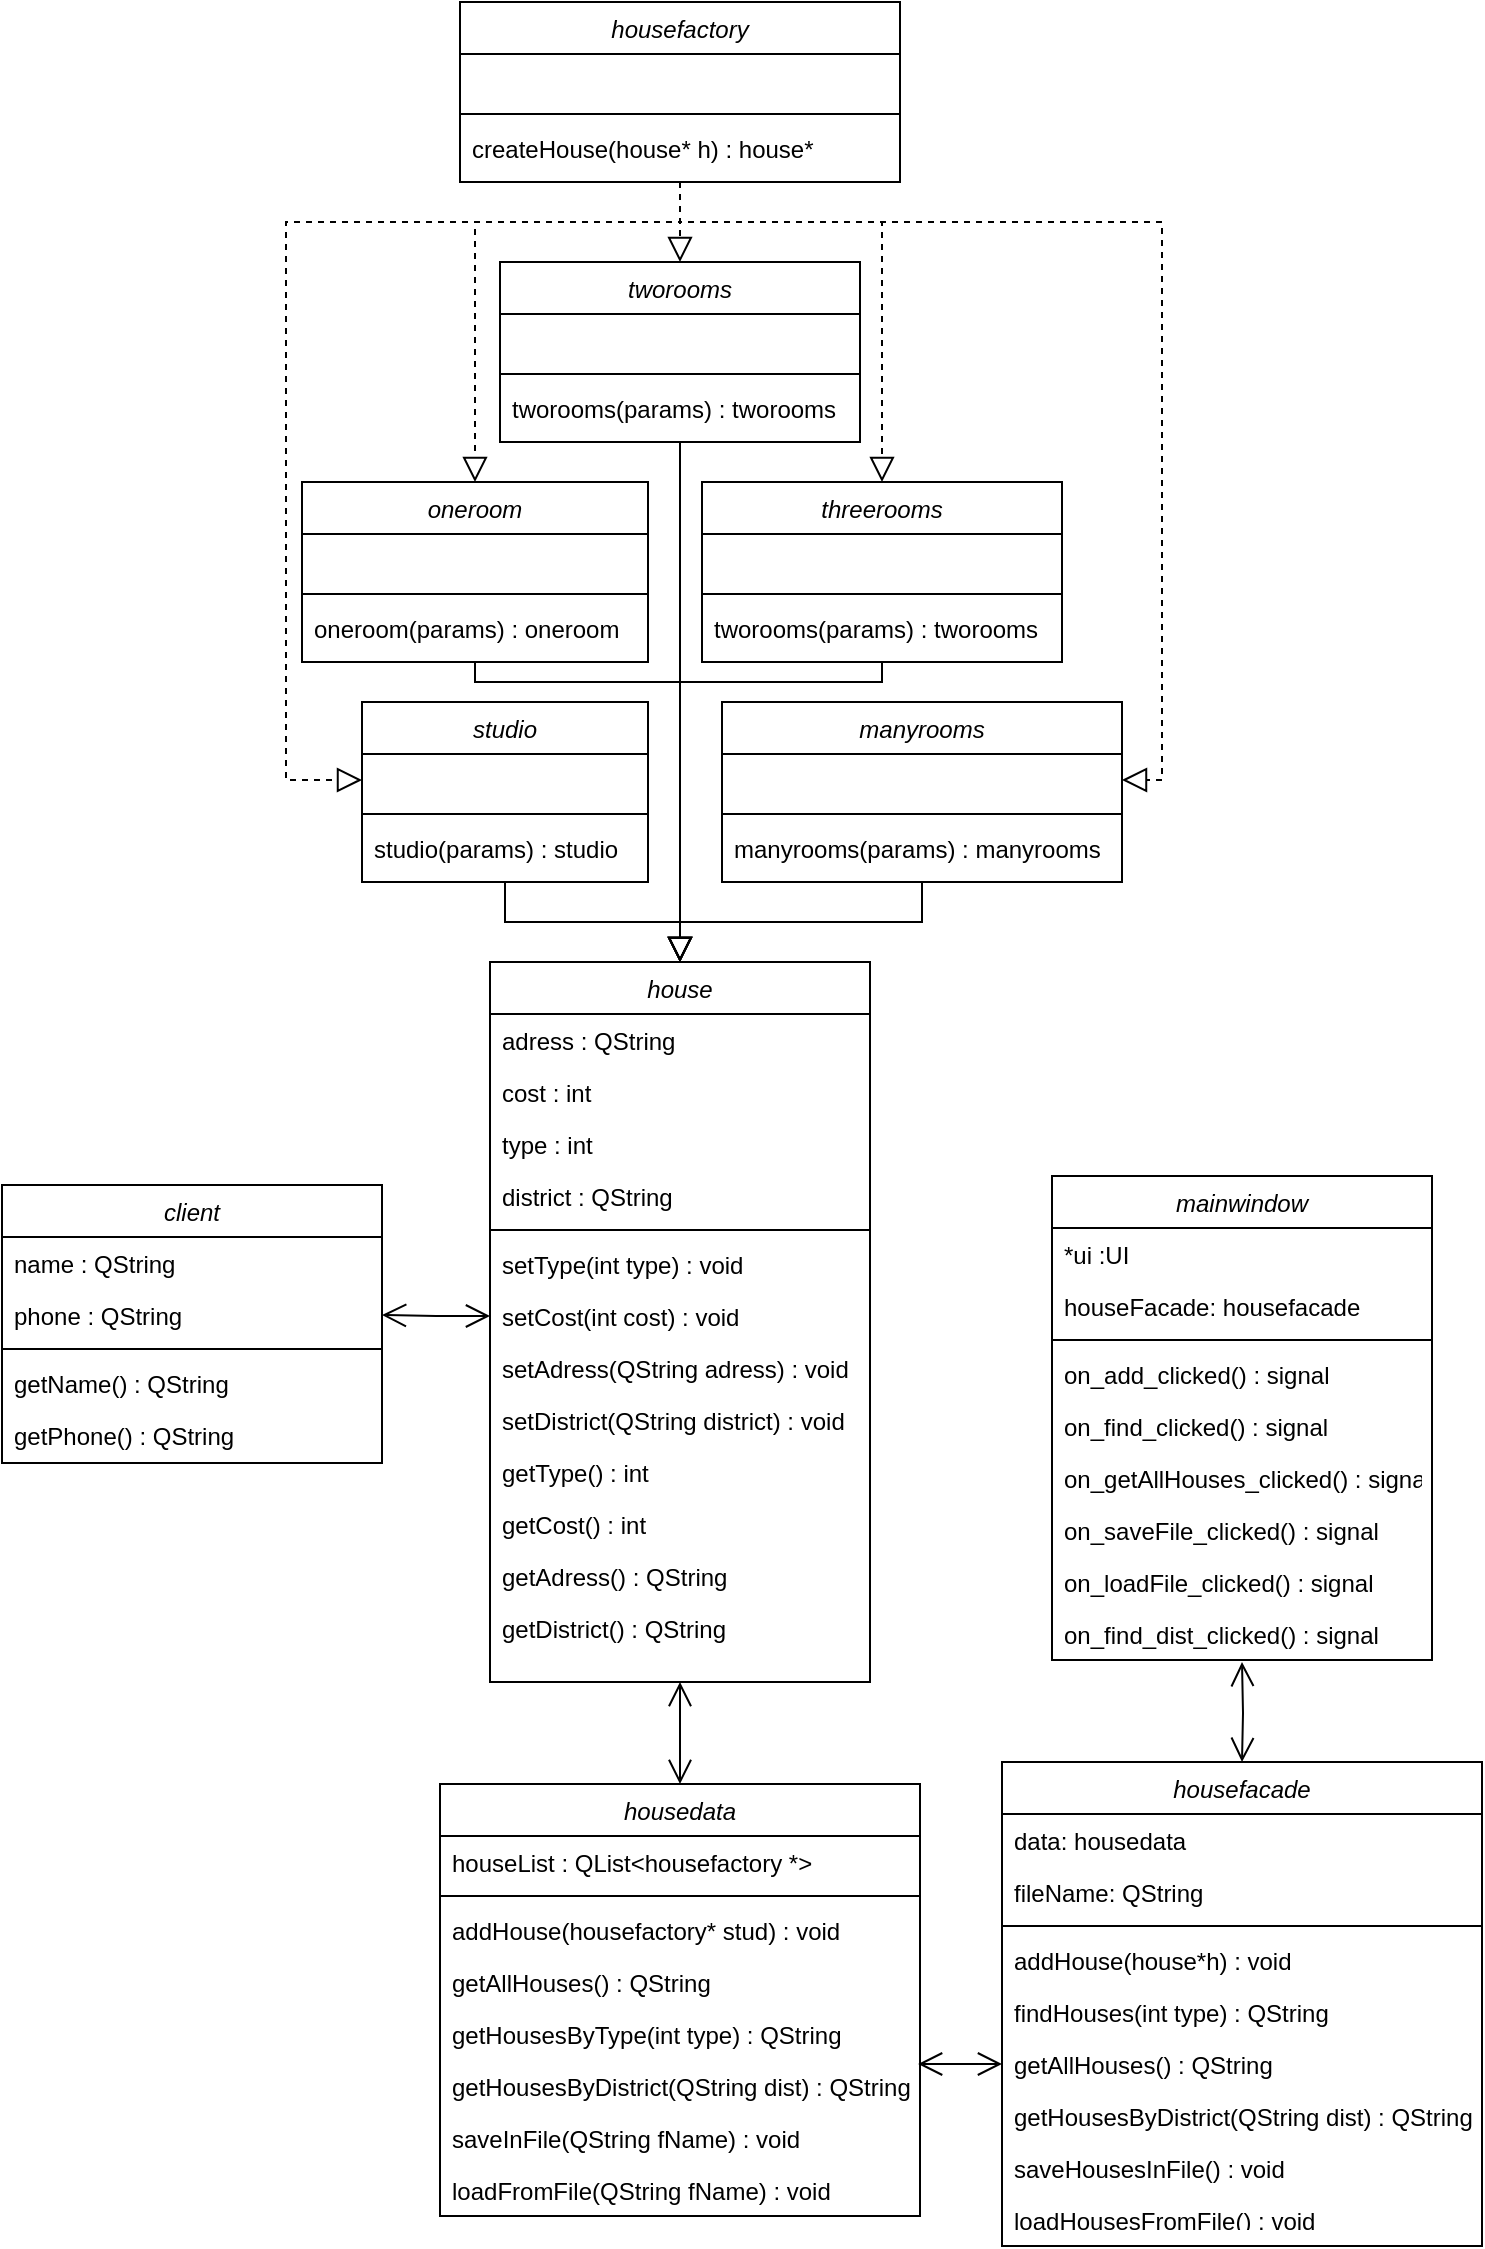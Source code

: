 <mxfile version="14.5.1" type="device"><diagram id="C5RBs43oDa-KdzZeNtuy" name="Page-1"><mxGraphModel dx="2249" dy="1991" grid="1" gridSize="10" guides="1" tooltips="1" connect="1" arrows="1" fold="1" page="1" pageScale="1" pageWidth="827" pageHeight="1169" math="0" shadow="0"><root><mxCell id="WIyWlLk6GJQsqaUBKTNV-0"/><mxCell id="WIyWlLk6GJQsqaUBKTNV-1" parent="WIyWlLk6GJQsqaUBKTNV-0"/><mxCell id="xZjgI227aKAWqaI2CYUz-3" value="mainwindow" style="swimlane;fontStyle=2;align=center;verticalAlign=top;childLayout=stackLayout;horizontal=1;startSize=26;horizontalStack=0;resizeParent=1;resizeLast=0;collapsible=1;marginBottom=0;rounded=0;shadow=0;strokeWidth=1;" parent="WIyWlLk6GJQsqaUBKTNV-1" vertex="1"><mxGeometry x="-5" y="27" width="190" height="242" as="geometry"><mxRectangle x="220" y="120" width="160" height="26" as="alternateBounds"/></mxGeometry></mxCell><mxCell id="xZjgI227aKAWqaI2CYUz-4" value="*ui :UI" style="text;align=left;verticalAlign=top;spacingLeft=4;spacingRight=4;overflow=hidden;rotatable=0;points=[[0,0.5],[1,0.5]];portConstraint=eastwest;rounded=0;shadow=0;html=0;" parent="xZjgI227aKAWqaI2CYUz-3" vertex="1"><mxGeometry y="26" width="190" height="26" as="geometry"/></mxCell><mxCell id="xZjgI227aKAWqaI2CYUz-12" value="houseFacade: housefacade" style="text;align=left;verticalAlign=top;spacingLeft=4;spacingRight=4;overflow=hidden;rotatable=0;points=[[0,0.5],[1,0.5]];portConstraint=eastwest;fontColor=default;" parent="xZjgI227aKAWqaI2CYUz-3" vertex="1"><mxGeometry y="52" width="190" height="26" as="geometry"/></mxCell><mxCell id="xZjgI227aKAWqaI2CYUz-5" value="" style="line;html=1;strokeWidth=1;align=left;verticalAlign=middle;spacingTop=-1;spacingLeft=3;spacingRight=3;rotatable=0;labelPosition=right;points=[];portConstraint=eastwest;" parent="xZjgI227aKAWqaI2CYUz-3" vertex="1"><mxGeometry y="78" width="190" height="8" as="geometry"/></mxCell><mxCell id="xZjgI227aKAWqaI2CYUz-6" value="on_add_clicked() : signal" style="text;align=left;verticalAlign=top;spacingLeft=4;spacingRight=4;overflow=hidden;rotatable=0;points=[[0,0.5],[1,0.5]];portConstraint=eastwest;fontColor=default;" parent="xZjgI227aKAWqaI2CYUz-3" vertex="1"><mxGeometry y="86" width="190" height="26" as="geometry"/></mxCell><mxCell id="xZjgI227aKAWqaI2CYUz-7" value="on_find_clicked() : signal" style="text;align=left;verticalAlign=top;spacingLeft=4;spacingRight=4;overflow=hidden;rotatable=0;points=[[0,0.5],[1,0.5]];portConstraint=eastwest;fontColor=default;" parent="xZjgI227aKAWqaI2CYUz-3" vertex="1"><mxGeometry y="112" width="190" height="26" as="geometry"/></mxCell><mxCell id="xZjgI227aKAWqaI2CYUz-8" value="on_getAllHouses_clicked() : signal" style="text;align=left;verticalAlign=top;spacingLeft=4;spacingRight=4;overflow=hidden;rotatable=0;points=[[0,0.5],[1,0.5]];portConstraint=eastwest;fontColor=default;" parent="xZjgI227aKAWqaI2CYUz-3" vertex="1"><mxGeometry y="138" width="190" height="26" as="geometry"/></mxCell><mxCell id="xZjgI227aKAWqaI2CYUz-9" value="on_saveFile_clicked() : signal" style="text;align=left;verticalAlign=top;spacingLeft=4;spacingRight=4;overflow=hidden;rotatable=0;points=[[0,0.5],[1,0.5]];portConstraint=eastwest;fontColor=default;" parent="xZjgI227aKAWqaI2CYUz-3" vertex="1"><mxGeometry y="164" width="190" height="26" as="geometry"/></mxCell><mxCell id="xZjgI227aKAWqaI2CYUz-10" value="on_loadFile_clicked() : signal" style="text;align=left;verticalAlign=top;spacingLeft=4;spacingRight=4;overflow=hidden;rotatable=0;points=[[0,0.5],[1,0.5]];portConstraint=eastwest;fontColor=default;" parent="xZjgI227aKAWqaI2CYUz-3" vertex="1"><mxGeometry y="190" width="190" height="26" as="geometry"/></mxCell><mxCell id="xZjgI227aKAWqaI2CYUz-11" value="on_find_dist_clicked() : signal" style="text;align=left;verticalAlign=top;spacingLeft=4;spacingRight=4;overflow=hidden;rotatable=0;points=[[0,0.5],[1,0.5]];portConstraint=eastwest;fontColor=default;" parent="xZjgI227aKAWqaI2CYUz-3" vertex="1"><mxGeometry y="216" width="190" height="26" as="geometry"/></mxCell><mxCell id="xZjgI227aKAWqaI2CYUz-13" value="housefacade" style="swimlane;fontStyle=2;align=center;verticalAlign=top;childLayout=stackLayout;horizontal=1;startSize=26;horizontalStack=0;resizeParent=1;resizeLast=0;collapsible=1;marginBottom=0;rounded=0;shadow=0;strokeWidth=1;" parent="WIyWlLk6GJQsqaUBKTNV-1" vertex="1"><mxGeometry x="-30" y="320" width="240" height="242" as="geometry"><mxRectangle x="220" y="120" width="160" height="26" as="alternateBounds"/></mxGeometry></mxCell><mxCell id="xZjgI227aKAWqaI2CYUz-14" value="data: housedata" style="text;align=left;verticalAlign=top;spacingLeft=4;spacingRight=4;overflow=hidden;rotatable=0;points=[[0,0.5],[1,0.5]];portConstraint=eastwest;rounded=0;shadow=0;html=0;" parent="xZjgI227aKAWqaI2CYUz-13" vertex="1"><mxGeometry y="26" width="240" height="26" as="geometry"/></mxCell><mxCell id="xZjgI227aKAWqaI2CYUz-18" value="fileName: QString" style="text;align=left;verticalAlign=top;spacingLeft=4;spacingRight=4;overflow=hidden;rotatable=0;points=[[0,0.5],[1,0.5]];portConstraint=eastwest;rounded=0;shadow=0;html=0;" parent="xZjgI227aKAWqaI2CYUz-13" vertex="1"><mxGeometry y="52" width="240" height="26" as="geometry"/></mxCell><mxCell id="xZjgI227aKAWqaI2CYUz-15" value="" style="line;html=1;strokeWidth=1;align=left;verticalAlign=middle;spacingTop=-1;spacingLeft=3;spacingRight=3;rotatable=0;labelPosition=right;points=[];portConstraint=eastwest;" parent="xZjgI227aKAWqaI2CYUz-13" vertex="1"><mxGeometry y="78" width="240" height="8" as="geometry"/></mxCell><mxCell id="xZjgI227aKAWqaI2CYUz-16" value="addHouse(house*h) : void" style="text;align=left;verticalAlign=top;spacingLeft=4;spacingRight=4;overflow=hidden;rotatable=0;points=[[0,0.5],[1,0.5]];portConstraint=eastwest;" parent="xZjgI227aKAWqaI2CYUz-13" vertex="1"><mxGeometry y="86" width="240" height="26" as="geometry"/></mxCell><mxCell id="xZjgI227aKAWqaI2CYUz-19" value="findHouses(int type) : QString" style="text;align=left;verticalAlign=top;spacingLeft=4;spacingRight=4;overflow=hidden;rotatable=0;points=[[0,0.5],[1,0.5]];portConstraint=eastwest;" parent="xZjgI227aKAWqaI2CYUz-13" vertex="1"><mxGeometry y="112" width="240" height="26" as="geometry"/></mxCell><mxCell id="xZjgI227aKAWqaI2CYUz-20" value="getAllHouses() : QString" style="text;align=left;verticalAlign=top;spacingLeft=4;spacingRight=4;overflow=hidden;rotatable=0;points=[[0,0.5],[1,0.5]];portConstraint=eastwest;" parent="xZjgI227aKAWqaI2CYUz-13" vertex="1"><mxGeometry y="138" width="240" height="26" as="geometry"/></mxCell><mxCell id="xZjgI227aKAWqaI2CYUz-21" value="getHousesByDistrict(QString dist) : QString" style="text;align=left;verticalAlign=top;spacingLeft=4;spacingRight=4;overflow=hidden;rotatable=0;points=[[0,0.5],[1,0.5]];portConstraint=eastwest;" parent="xZjgI227aKAWqaI2CYUz-13" vertex="1"><mxGeometry y="164" width="240" height="26" as="geometry"/></mxCell><mxCell id="xZjgI227aKAWqaI2CYUz-22" value="saveHousesInFile() : void" style="text;align=left;verticalAlign=top;spacingLeft=4;spacingRight=4;overflow=hidden;rotatable=0;points=[[0,0.5],[1,0.5]];portConstraint=eastwest;" parent="xZjgI227aKAWqaI2CYUz-13" vertex="1"><mxGeometry y="190" width="240" height="26" as="geometry"/></mxCell><mxCell id="xZjgI227aKAWqaI2CYUz-23" value="loadHousesFromFile() : void" style="text;align=left;verticalAlign=top;spacingLeft=4;spacingRight=4;overflow=hidden;rotatable=0;points=[[0,0.5],[1,0.5]];portConstraint=eastwest;" parent="xZjgI227aKAWqaI2CYUz-13" vertex="1"><mxGeometry y="216" width="240" height="14" as="geometry"/></mxCell><mxCell id="xZjgI227aKAWqaI2CYUz-27" value="housedata" style="swimlane;fontStyle=2;align=center;verticalAlign=top;childLayout=stackLayout;horizontal=1;startSize=26;horizontalStack=0;resizeParent=1;resizeLast=0;collapsible=1;marginBottom=0;rounded=0;shadow=0;strokeWidth=1;" parent="WIyWlLk6GJQsqaUBKTNV-1" vertex="1"><mxGeometry x="-311" y="331" width="240" height="216" as="geometry"><mxRectangle x="220" y="120" width="160" height="26" as="alternateBounds"/></mxGeometry></mxCell><mxCell id="xZjgI227aKAWqaI2CYUz-28" value="houseList : QList&lt;housefactory *&gt;" style="text;align=left;verticalAlign=top;spacingLeft=4;spacingRight=4;overflow=hidden;rotatable=0;points=[[0,0.5],[1,0.5]];portConstraint=eastwest;rounded=0;shadow=0;html=0;" parent="xZjgI227aKAWqaI2CYUz-27" vertex="1"><mxGeometry y="26" width="240" height="26" as="geometry"/></mxCell><mxCell id="xZjgI227aKAWqaI2CYUz-29" value="" style="line;html=1;strokeWidth=1;align=left;verticalAlign=middle;spacingTop=-1;spacingLeft=3;spacingRight=3;rotatable=0;labelPosition=right;points=[];portConstraint=eastwest;" parent="xZjgI227aKAWqaI2CYUz-27" vertex="1"><mxGeometry y="52" width="240" height="8" as="geometry"/></mxCell><mxCell id="xZjgI227aKAWqaI2CYUz-30" value="addHouse(housefactory* stud) : void" style="text;align=left;verticalAlign=top;spacingLeft=4;spacingRight=4;overflow=hidden;rotatable=0;points=[[0,0.5],[1,0.5]];portConstraint=eastwest;fontColor=default;" parent="xZjgI227aKAWqaI2CYUz-27" vertex="1"><mxGeometry y="60" width="240" height="26" as="geometry"/></mxCell><mxCell id="xZjgI227aKAWqaI2CYUz-33" value="getAllHouses() : QString" style="text;align=left;verticalAlign=top;spacingLeft=4;spacingRight=4;overflow=hidden;rotatable=0;points=[[0,0.5],[1,0.5]];portConstraint=eastwest;fontColor=default;" parent="xZjgI227aKAWqaI2CYUz-27" vertex="1"><mxGeometry y="86" width="240" height="26" as="geometry"/></mxCell><mxCell id="xZjgI227aKAWqaI2CYUz-34" value="getHousesByType(int type) : QString" style="text;align=left;verticalAlign=top;spacingLeft=4;spacingRight=4;overflow=hidden;rotatable=0;points=[[0,0.5],[1,0.5]];portConstraint=eastwest;fontColor=default;" parent="xZjgI227aKAWqaI2CYUz-27" vertex="1"><mxGeometry y="112" width="240" height="26" as="geometry"/></mxCell><mxCell id="xZjgI227aKAWqaI2CYUz-35" value="getHousesByDistrict(QString dist) : QString" style="text;align=left;verticalAlign=top;spacingLeft=4;spacingRight=4;overflow=hidden;rotatable=0;points=[[0,0.5],[1,0.5]];portConstraint=eastwest;fontColor=default;" parent="xZjgI227aKAWqaI2CYUz-27" vertex="1"><mxGeometry y="138" width="240" height="26" as="geometry"/></mxCell><mxCell id="xZjgI227aKAWqaI2CYUz-37" value="saveInFile(QString fName) : void" style="text;align=left;verticalAlign=top;spacingLeft=4;spacingRight=4;overflow=hidden;rotatable=0;points=[[0,0.5],[1,0.5]];portConstraint=eastwest;fontColor=default;" parent="xZjgI227aKAWqaI2CYUz-27" vertex="1"><mxGeometry y="164" width="240" height="26" as="geometry"/></mxCell><mxCell id="xZjgI227aKAWqaI2CYUz-36" value="loadFromFile(QString fName) : void" style="text;align=left;verticalAlign=top;spacingLeft=4;spacingRight=4;overflow=hidden;rotatable=0;points=[[0,0.5],[1,0.5]];portConstraint=eastwest;fontColor=default;" parent="xZjgI227aKAWqaI2CYUz-27" vertex="1"><mxGeometry y="190" width="240" height="20" as="geometry"/></mxCell><mxCell id="xZjgI227aKAWqaI2CYUz-31" style="edgeStyle=orthogonalEdgeStyle;rounded=0;orthogonalLoop=1;jettySize=auto;html=1;fontColor=default;endArrow=open;endFill=0;endSize=10;startArrow=open;startFill=0;startSize=10;" parent="WIyWlLk6GJQsqaUBKTNV-1" target="xZjgI227aKAWqaI2CYUz-13" edge="1"><mxGeometry relative="1" as="geometry"><mxPoint x="90" y="270" as="sourcePoint"/></mxGeometry></mxCell><mxCell id="xZjgI227aKAWqaI2CYUz-39" style="edgeStyle=orthogonalEdgeStyle;rounded=0;orthogonalLoop=1;jettySize=auto;html=1;exitX=0;exitY=0.5;exitDx=0;exitDy=0;entryX=0.996;entryY=0.077;entryDx=0;entryDy=0;entryPerimeter=0;fontColor=default;startArrow=open;startFill=0;endArrow=open;endFill=0;startSize=10;endSize=10;" parent="WIyWlLk6GJQsqaUBKTNV-1" source="xZjgI227aKAWqaI2CYUz-20" target="xZjgI227aKAWqaI2CYUz-35" edge="1"><mxGeometry relative="1" as="geometry"/></mxCell><mxCell id="LWGB8AtFeFZv-XMRRjHp-12" style="edgeStyle=orthogonalEdgeStyle;rounded=0;orthogonalLoop=1;jettySize=auto;html=1;exitX=0.5;exitY=1;exitDx=0;exitDy=0;entryX=0;entryY=0.5;entryDx=0;entryDy=0;endArrow=block;endFill=0;endSize=10;dashed=1;" parent="WIyWlLk6GJQsqaUBKTNV-1" source="xZjgI227aKAWqaI2CYUz-40" target="xZjgI227aKAWqaI2CYUz-54" edge="1"><mxGeometry relative="1" as="geometry"><Array as="points"><mxPoint x="-191" y="-450"/><mxPoint x="-388" y="-450"/><mxPoint x="-388" y="-171"/></Array></mxGeometry></mxCell><mxCell id="LWGB8AtFeFZv-XMRRjHp-13" style="edgeStyle=orthogonalEdgeStyle;rounded=0;orthogonalLoop=1;jettySize=auto;html=1;exitX=0.5;exitY=1;exitDx=0;exitDy=0;entryX=0.5;entryY=0;entryDx=0;entryDy=0;dashed=1;endArrow=block;endFill=0;endSize=10;" parent="WIyWlLk6GJQsqaUBKTNV-1" source="xZjgI227aKAWqaI2CYUz-40" target="xZjgI227aKAWqaI2CYUz-58" edge="1"><mxGeometry relative="1" as="geometry"><Array as="points"><mxPoint x="-191" y="-450"/><mxPoint x="-293" y="-450"/></Array></mxGeometry></mxCell><mxCell id="LWGB8AtFeFZv-XMRRjHp-14" style="edgeStyle=orthogonalEdgeStyle;rounded=0;orthogonalLoop=1;jettySize=auto;html=1;exitX=0.5;exitY=1;exitDx=0;exitDy=0;entryX=0.5;entryY=0;entryDx=0;entryDy=0;dashed=1;endArrow=block;endFill=0;endSize=10;" parent="WIyWlLk6GJQsqaUBKTNV-1" source="xZjgI227aKAWqaI2CYUz-40" target="xZjgI227aKAWqaI2CYUz-48" edge="1"><mxGeometry relative="1" as="geometry"/></mxCell><mxCell id="LWGB8AtFeFZv-XMRRjHp-15" style="edgeStyle=orthogonalEdgeStyle;rounded=0;orthogonalLoop=1;jettySize=auto;html=1;exitX=0.5;exitY=1;exitDx=0;exitDy=0;dashed=1;endArrow=block;endFill=0;endSize=10;" parent="WIyWlLk6GJQsqaUBKTNV-1" source="xZjgI227aKAWqaI2CYUz-40" target="xZjgI227aKAWqaI2CYUz-63" edge="1"><mxGeometry relative="1" as="geometry"><Array as="points"><mxPoint x="-191" y="-450"/><mxPoint x="-90" y="-450"/></Array></mxGeometry></mxCell><mxCell id="LWGB8AtFeFZv-XMRRjHp-16" style="edgeStyle=orthogonalEdgeStyle;rounded=0;orthogonalLoop=1;jettySize=auto;html=1;exitX=0.5;exitY=1;exitDx=0;exitDy=0;entryX=1;entryY=0.5;entryDx=0;entryDy=0;dashed=1;endArrow=block;endFill=0;endSize=10;" parent="WIyWlLk6GJQsqaUBKTNV-1" source="xZjgI227aKAWqaI2CYUz-40" target="xZjgI227aKAWqaI2CYUz-69" edge="1"><mxGeometry relative="1" as="geometry"><Array as="points"><mxPoint x="-191" y="-450"/><mxPoint x="50" y="-450"/><mxPoint x="50" y="-171"/></Array></mxGeometry></mxCell><mxCell id="xZjgI227aKAWqaI2CYUz-40" value="housefactory" style="swimlane;fontStyle=2;align=center;verticalAlign=top;childLayout=stackLayout;horizontal=1;startSize=26;horizontalStack=0;resizeParent=1;resizeLast=0;collapsible=1;marginBottom=0;rounded=0;shadow=0;strokeWidth=1;" parent="WIyWlLk6GJQsqaUBKTNV-1" vertex="1"><mxGeometry x="-301" y="-560" width="220" height="90" as="geometry"><mxRectangle x="220" y="120" width="160" height="26" as="alternateBounds"/></mxGeometry></mxCell><mxCell id="xZjgI227aKAWqaI2CYUz-41" value=" " style="text;align=left;verticalAlign=top;spacingLeft=4;spacingRight=4;overflow=hidden;rotatable=0;points=[[0,0.5],[1,0.5]];portConstraint=eastwest;rounded=0;shadow=0;html=0;" parent="xZjgI227aKAWqaI2CYUz-40" vertex="1"><mxGeometry y="26" width="220" height="26" as="geometry"/></mxCell><mxCell id="xZjgI227aKAWqaI2CYUz-42" value="" style="line;html=1;strokeWidth=1;align=left;verticalAlign=middle;spacingTop=-1;spacingLeft=3;spacingRight=3;rotatable=0;labelPosition=right;points=[];portConstraint=eastwest;" parent="xZjgI227aKAWqaI2CYUz-40" vertex="1"><mxGeometry y="52" width="220" height="8" as="geometry"/></mxCell><mxCell id="xZjgI227aKAWqaI2CYUz-43" value="createHouse(house* h) : house*" style="text;align=left;verticalAlign=top;spacingLeft=4;spacingRight=4;overflow=hidden;rotatable=0;points=[[0,0.5],[1,0.5]];portConstraint=eastwest;fontColor=default;" parent="xZjgI227aKAWqaI2CYUz-40" vertex="1"><mxGeometry y="60" width="220" height="26" as="geometry"/></mxCell><mxCell id="LWGB8AtFeFZv-XMRRjHp-9" style="edgeStyle=orthogonalEdgeStyle;rounded=0;orthogonalLoop=1;jettySize=auto;html=1;exitX=0.5;exitY=1;exitDx=0;exitDy=0;entryX=0.5;entryY=0;entryDx=0;entryDy=0;endArrow=block;endFill=0;endSize=10;" parent="WIyWlLk6GJQsqaUBKTNV-1" source="xZjgI227aKAWqaI2CYUz-48" target="xZjgI227aKAWqaI2CYUz-73" edge="1"><mxGeometry relative="1" as="geometry"/></mxCell><mxCell id="xZjgI227aKAWqaI2CYUz-48" value="tworooms" style="swimlane;fontStyle=2;align=center;verticalAlign=top;childLayout=stackLayout;horizontal=1;startSize=26;horizontalStack=0;resizeParent=1;resizeLast=0;collapsible=1;marginBottom=0;rounded=0;shadow=0;strokeWidth=1;" parent="WIyWlLk6GJQsqaUBKTNV-1" vertex="1"><mxGeometry x="-281" y="-430" width="180" height="90" as="geometry"><mxRectangle x="220" y="120" width="160" height="26" as="alternateBounds"/></mxGeometry></mxCell><mxCell id="xZjgI227aKAWqaI2CYUz-49" value=" " style="text;align=left;verticalAlign=top;spacingLeft=4;spacingRight=4;overflow=hidden;rotatable=0;points=[[0,0.5],[1,0.5]];portConstraint=eastwest;rounded=0;shadow=0;html=0;" parent="xZjgI227aKAWqaI2CYUz-48" vertex="1"><mxGeometry y="26" width="180" height="26" as="geometry"/></mxCell><mxCell id="xZjgI227aKAWqaI2CYUz-50" value="" style="line;html=1;strokeWidth=1;align=left;verticalAlign=middle;spacingTop=-1;spacingLeft=3;spacingRight=3;rotatable=0;labelPosition=right;points=[];portConstraint=eastwest;" parent="xZjgI227aKAWqaI2CYUz-48" vertex="1"><mxGeometry y="52" width="180" height="8" as="geometry"/></mxCell><mxCell id="xZjgI227aKAWqaI2CYUz-51" value="tworooms(params) : tworooms" style="text;align=left;verticalAlign=top;spacingLeft=4;spacingRight=4;overflow=hidden;rotatable=0;points=[[0,0.5],[1,0.5]];portConstraint=eastwest;" parent="xZjgI227aKAWqaI2CYUz-48" vertex="1"><mxGeometry y="60" width="180" height="26" as="geometry"/></mxCell><mxCell id="LWGB8AtFeFZv-XMRRjHp-7" style="edgeStyle=orthogonalEdgeStyle;rounded=0;orthogonalLoop=1;jettySize=auto;html=1;exitX=0.5;exitY=1;exitDx=0;exitDy=0;endArrow=block;endFill=0;endSize=10;" parent="WIyWlLk6GJQsqaUBKTNV-1" source="xZjgI227aKAWqaI2CYUz-53" target="xZjgI227aKAWqaI2CYUz-73" edge="1"><mxGeometry relative="1" as="geometry"/></mxCell><mxCell id="xZjgI227aKAWqaI2CYUz-53" value="studio" style="swimlane;fontStyle=2;align=center;verticalAlign=top;childLayout=stackLayout;horizontal=1;startSize=26;horizontalStack=0;resizeParent=1;resizeLast=0;collapsible=1;marginBottom=0;rounded=0;shadow=0;strokeWidth=1;" parent="WIyWlLk6GJQsqaUBKTNV-1" vertex="1"><mxGeometry x="-350" y="-210" width="143" height="90" as="geometry"><mxRectangle x="220" y="120" width="160" height="26" as="alternateBounds"/></mxGeometry></mxCell><mxCell id="xZjgI227aKAWqaI2CYUz-54" value=" " style="text;align=left;verticalAlign=top;spacingLeft=4;spacingRight=4;overflow=hidden;rotatable=0;points=[[0,0.5],[1,0.5]];portConstraint=eastwest;rounded=0;shadow=0;html=0;" parent="xZjgI227aKAWqaI2CYUz-53" vertex="1"><mxGeometry y="26" width="143" height="26" as="geometry"/></mxCell><mxCell id="xZjgI227aKAWqaI2CYUz-55" value="" style="line;html=1;strokeWidth=1;align=left;verticalAlign=middle;spacingTop=-1;spacingLeft=3;spacingRight=3;rotatable=0;labelPosition=right;points=[];portConstraint=eastwest;" parent="xZjgI227aKAWqaI2CYUz-53" vertex="1"><mxGeometry y="52" width="143" height="8" as="geometry"/></mxCell><mxCell id="xZjgI227aKAWqaI2CYUz-56" value="studio(params) : studio" style="text;align=left;verticalAlign=top;spacingLeft=4;spacingRight=4;overflow=hidden;rotatable=0;points=[[0,0.5],[1,0.5]];portConstraint=eastwest;" parent="xZjgI227aKAWqaI2CYUz-53" vertex="1"><mxGeometry y="60" width="143" height="26" as="geometry"/></mxCell><mxCell id="LWGB8AtFeFZv-XMRRjHp-8" style="edgeStyle=orthogonalEdgeStyle;rounded=0;orthogonalLoop=1;jettySize=auto;html=1;exitX=0.5;exitY=1;exitDx=0;exitDy=0;entryX=0.5;entryY=0;entryDx=0;entryDy=0;endArrow=block;endFill=0;endSize=10;" parent="WIyWlLk6GJQsqaUBKTNV-1" source="xZjgI227aKAWqaI2CYUz-58" target="xZjgI227aKAWqaI2CYUz-73" edge="1"><mxGeometry relative="1" as="geometry"><Array as="points"><mxPoint x="-293" y="-220"/><mxPoint x="-191" y="-220"/></Array></mxGeometry></mxCell><mxCell id="xZjgI227aKAWqaI2CYUz-58" value="oneroom" style="swimlane;fontStyle=2;align=center;verticalAlign=top;childLayout=stackLayout;horizontal=1;startSize=26;horizontalStack=0;resizeParent=1;resizeLast=0;collapsible=1;marginBottom=0;rounded=0;shadow=0;strokeWidth=1;" parent="WIyWlLk6GJQsqaUBKTNV-1" vertex="1"><mxGeometry x="-380" y="-320" width="173" height="90" as="geometry"><mxRectangle x="220" y="120" width="160" height="26" as="alternateBounds"/></mxGeometry></mxCell><mxCell id="xZjgI227aKAWqaI2CYUz-59" value=" " style="text;align=left;verticalAlign=top;spacingLeft=4;spacingRight=4;overflow=hidden;rotatable=0;points=[[0,0.5],[1,0.5]];portConstraint=eastwest;rounded=0;shadow=0;html=0;" parent="xZjgI227aKAWqaI2CYUz-58" vertex="1"><mxGeometry y="26" width="173" height="26" as="geometry"/></mxCell><mxCell id="xZjgI227aKAWqaI2CYUz-60" value="" style="line;html=1;strokeWidth=1;align=left;verticalAlign=middle;spacingTop=-1;spacingLeft=3;spacingRight=3;rotatable=0;labelPosition=right;points=[];portConstraint=eastwest;" parent="xZjgI227aKAWqaI2CYUz-58" vertex="1"><mxGeometry y="52" width="173" height="8" as="geometry"/></mxCell><mxCell id="xZjgI227aKAWqaI2CYUz-61" value="oneroom(params) : oneroom" style="text;align=left;verticalAlign=top;spacingLeft=4;spacingRight=4;overflow=hidden;rotatable=0;points=[[0,0.5],[1,0.5]];portConstraint=eastwest;" parent="xZjgI227aKAWqaI2CYUz-58" vertex="1"><mxGeometry y="60" width="173" height="26" as="geometry"/></mxCell><mxCell id="LWGB8AtFeFZv-XMRRjHp-10" style="edgeStyle=orthogonalEdgeStyle;rounded=0;orthogonalLoop=1;jettySize=auto;html=1;exitX=0.5;exitY=1;exitDx=0;exitDy=0;entryX=0.5;entryY=0;entryDx=0;entryDy=0;endArrow=block;endFill=0;endSize=10;" parent="WIyWlLk6GJQsqaUBKTNV-1" source="xZjgI227aKAWqaI2CYUz-63" target="xZjgI227aKAWqaI2CYUz-73" edge="1"><mxGeometry relative="1" as="geometry"><Array as="points"><mxPoint x="-90" y="-220"/><mxPoint x="-191" y="-220"/></Array></mxGeometry></mxCell><mxCell id="xZjgI227aKAWqaI2CYUz-63" value="threerooms" style="swimlane;fontStyle=2;align=center;verticalAlign=top;childLayout=stackLayout;horizontal=1;startSize=26;horizontalStack=0;resizeParent=1;resizeLast=0;collapsible=1;marginBottom=0;rounded=0;shadow=0;strokeWidth=1;" parent="WIyWlLk6GJQsqaUBKTNV-1" vertex="1"><mxGeometry x="-180" y="-320" width="180" height="90" as="geometry"><mxRectangle x="220" y="120" width="160" height="26" as="alternateBounds"/></mxGeometry></mxCell><mxCell id="xZjgI227aKAWqaI2CYUz-64" value=" " style="text;align=left;verticalAlign=top;spacingLeft=4;spacingRight=4;overflow=hidden;rotatable=0;points=[[0,0.5],[1,0.5]];portConstraint=eastwest;rounded=0;shadow=0;html=0;" parent="xZjgI227aKAWqaI2CYUz-63" vertex="1"><mxGeometry y="26" width="180" height="26" as="geometry"/></mxCell><mxCell id="xZjgI227aKAWqaI2CYUz-65" value="" style="line;html=1;strokeWidth=1;align=left;verticalAlign=middle;spacingTop=-1;spacingLeft=3;spacingRight=3;rotatable=0;labelPosition=right;points=[];portConstraint=eastwest;" parent="xZjgI227aKAWqaI2CYUz-63" vertex="1"><mxGeometry y="52" width="180" height="8" as="geometry"/></mxCell><mxCell id="xZjgI227aKAWqaI2CYUz-66" value="tworooms(params) : tworooms" style="text;align=left;verticalAlign=top;spacingLeft=4;spacingRight=4;overflow=hidden;rotatable=0;points=[[0,0.5],[1,0.5]];portConstraint=eastwest;" parent="xZjgI227aKAWqaI2CYUz-63" vertex="1"><mxGeometry y="60" width="180" height="26" as="geometry"/></mxCell><mxCell id="LWGB8AtFeFZv-XMRRjHp-11" style="edgeStyle=orthogonalEdgeStyle;rounded=0;orthogonalLoop=1;jettySize=auto;html=1;exitX=0.5;exitY=1;exitDx=0;exitDy=0;entryX=0.5;entryY=0;entryDx=0;entryDy=0;endArrow=block;endFill=0;endSize=10;" parent="WIyWlLk6GJQsqaUBKTNV-1" source="xZjgI227aKAWqaI2CYUz-68" target="xZjgI227aKAWqaI2CYUz-73" edge="1"><mxGeometry relative="1" as="geometry"/></mxCell><mxCell id="xZjgI227aKAWqaI2CYUz-68" value="manyrooms" style="swimlane;fontStyle=2;align=center;verticalAlign=top;childLayout=stackLayout;horizontal=1;startSize=26;horizontalStack=0;resizeParent=1;resizeLast=0;collapsible=1;marginBottom=0;rounded=0;shadow=0;strokeWidth=1;" parent="WIyWlLk6GJQsqaUBKTNV-1" vertex="1"><mxGeometry x="-170" y="-210" width="200" height="90" as="geometry"><mxRectangle x="220" y="120" width="160" height="26" as="alternateBounds"/></mxGeometry></mxCell><mxCell id="xZjgI227aKAWqaI2CYUz-69" value=" " style="text;align=left;verticalAlign=top;spacingLeft=4;spacingRight=4;overflow=hidden;rotatable=0;points=[[0,0.5],[1,0.5]];portConstraint=eastwest;rounded=0;shadow=0;html=0;" parent="xZjgI227aKAWqaI2CYUz-68" vertex="1"><mxGeometry y="26" width="200" height="26" as="geometry"/></mxCell><mxCell id="xZjgI227aKAWqaI2CYUz-70" value="" style="line;html=1;strokeWidth=1;align=left;verticalAlign=middle;spacingTop=-1;spacingLeft=3;spacingRight=3;rotatable=0;labelPosition=right;points=[];portConstraint=eastwest;" parent="xZjgI227aKAWqaI2CYUz-68" vertex="1"><mxGeometry y="52" width="200" height="8" as="geometry"/></mxCell><mxCell id="xZjgI227aKAWqaI2CYUz-71" value="manyrooms(params) : manyrooms" style="text;align=left;verticalAlign=top;spacingLeft=4;spacingRight=4;overflow=hidden;rotatable=0;points=[[0,0.5],[1,0.5]];portConstraint=eastwest;" parent="xZjgI227aKAWqaI2CYUz-68" vertex="1"><mxGeometry y="60" width="200" height="26" as="geometry"/></mxCell><mxCell id="LWGB8AtFeFZv-XMRRjHp-17" style="edgeStyle=orthogonalEdgeStyle;rounded=0;orthogonalLoop=1;jettySize=auto;html=1;exitX=0.5;exitY=1;exitDx=0;exitDy=0;endArrow=open;endFill=0;endSize=10;startSize=10;startArrow=open;startFill=0;" parent="WIyWlLk6GJQsqaUBKTNV-1" source="xZjgI227aKAWqaI2CYUz-73" target="xZjgI227aKAWqaI2CYUz-27" edge="1"><mxGeometry relative="1" as="geometry"/></mxCell><mxCell id="xZjgI227aKAWqaI2CYUz-73" value="house" style="swimlane;fontStyle=2;align=center;verticalAlign=top;childLayout=stackLayout;horizontal=1;startSize=26;horizontalStack=0;resizeParent=1;resizeLast=0;collapsible=1;marginBottom=0;rounded=0;shadow=0;strokeWidth=1;" parent="WIyWlLk6GJQsqaUBKTNV-1" vertex="1"><mxGeometry x="-286" y="-80" width="190" height="360" as="geometry"><mxRectangle x="220" y="120" width="160" height="26" as="alternateBounds"/></mxGeometry></mxCell><mxCell id="xZjgI227aKAWqaI2CYUz-74" value="adress : QString" style="text;align=left;verticalAlign=top;spacingLeft=4;spacingRight=4;overflow=hidden;rotatable=0;points=[[0,0.5],[1,0.5]];portConstraint=eastwest;rounded=0;shadow=0;html=0;" parent="xZjgI227aKAWqaI2CYUz-73" vertex="1"><mxGeometry y="26" width="190" height="26" as="geometry"/></mxCell><mxCell id="xZjgI227aKAWqaI2CYUz-77" value="cost : int" style="text;align=left;verticalAlign=top;spacingLeft=4;spacingRight=4;overflow=hidden;rotatable=0;points=[[0,0.5],[1,0.5]];portConstraint=eastwest;rounded=0;shadow=0;html=0;" parent="xZjgI227aKAWqaI2CYUz-73" vertex="1"><mxGeometry y="52" width="190" height="26" as="geometry"/></mxCell><mxCell id="xZjgI227aKAWqaI2CYUz-79" value="type : int" style="text;align=left;verticalAlign=top;spacingLeft=4;spacingRight=4;overflow=hidden;rotatable=0;points=[[0,0.5],[1,0.5]];portConstraint=eastwest;rounded=0;shadow=0;html=0;" parent="xZjgI227aKAWqaI2CYUz-73" vertex="1"><mxGeometry y="78" width="190" height="26" as="geometry"/></mxCell><mxCell id="xZjgI227aKAWqaI2CYUz-78" value="district : QString" style="text;align=left;verticalAlign=top;spacingLeft=4;spacingRight=4;overflow=hidden;rotatable=0;points=[[0,0.5],[1,0.5]];portConstraint=eastwest;rounded=0;shadow=0;html=0;" parent="xZjgI227aKAWqaI2CYUz-73" vertex="1"><mxGeometry y="104" width="190" height="26" as="geometry"/></mxCell><mxCell id="xZjgI227aKAWqaI2CYUz-75" value="" style="line;html=1;strokeWidth=1;align=left;verticalAlign=middle;spacingTop=-1;spacingLeft=3;spacingRight=3;rotatable=0;labelPosition=right;points=[];portConstraint=eastwest;" parent="xZjgI227aKAWqaI2CYUz-73" vertex="1"><mxGeometry y="130" width="190" height="8" as="geometry"/></mxCell><mxCell id="xZjgI227aKAWqaI2CYUz-76" value="setType(int type) : void" style="text;align=left;verticalAlign=top;spacingLeft=4;spacingRight=4;overflow=hidden;rotatable=0;points=[[0,0.5],[1,0.5]];portConstraint=eastwest;fontColor=default;" parent="xZjgI227aKAWqaI2CYUz-73" vertex="1"><mxGeometry y="138" width="190" height="26" as="geometry"/></mxCell><mxCell id="xZjgI227aKAWqaI2CYUz-80" value="setCost(int cost) : void" style="text;align=left;verticalAlign=top;spacingLeft=4;spacingRight=4;overflow=hidden;rotatable=0;points=[[0,0.5],[1,0.5]];portConstraint=eastwest;fontColor=default;" parent="xZjgI227aKAWqaI2CYUz-73" vertex="1"><mxGeometry y="164" width="190" height="26" as="geometry"/></mxCell><mxCell id="xZjgI227aKAWqaI2CYUz-81" value="setAdress(QString adress) : void" style="text;align=left;verticalAlign=top;spacingLeft=4;spacingRight=4;overflow=hidden;rotatable=0;points=[[0,0.5],[1,0.5]];portConstraint=eastwest;fontColor=default;" parent="xZjgI227aKAWqaI2CYUz-73" vertex="1"><mxGeometry y="190" width="190" height="26" as="geometry"/></mxCell><mxCell id="xZjgI227aKAWqaI2CYUz-82" value="setDistrict(QString district) : void" style="text;align=left;verticalAlign=top;spacingLeft=4;spacingRight=4;overflow=hidden;rotatable=0;points=[[0,0.5],[1,0.5]];portConstraint=eastwest;fontColor=default;" parent="xZjgI227aKAWqaI2CYUz-73" vertex="1"><mxGeometry y="216" width="190" height="26" as="geometry"/></mxCell><mxCell id="xZjgI227aKAWqaI2CYUz-83" value="getType() : int" style="text;align=left;verticalAlign=top;spacingLeft=4;spacingRight=4;overflow=hidden;rotatable=0;points=[[0,0.5],[1,0.5]];portConstraint=eastwest;fontColor=default;" parent="xZjgI227aKAWqaI2CYUz-73" vertex="1"><mxGeometry y="242" width="190" height="26" as="geometry"/></mxCell><mxCell id="xZjgI227aKAWqaI2CYUz-84" value="getCost() : int" style="text;align=left;verticalAlign=top;spacingLeft=4;spacingRight=4;overflow=hidden;rotatable=0;points=[[0,0.5],[1,0.5]];portConstraint=eastwest;fontColor=default;" parent="xZjgI227aKAWqaI2CYUz-73" vertex="1"><mxGeometry y="268" width="190" height="26" as="geometry"/></mxCell><mxCell id="xZjgI227aKAWqaI2CYUz-85" value="getAdress() : QString" style="text;align=left;verticalAlign=top;spacingLeft=4;spacingRight=4;overflow=hidden;rotatable=0;points=[[0,0.5],[1,0.5]];portConstraint=eastwest;fontColor=default;" parent="xZjgI227aKAWqaI2CYUz-73" vertex="1"><mxGeometry y="294" width="190" height="26" as="geometry"/></mxCell><mxCell id="xZjgI227aKAWqaI2CYUz-86" value="getDistrict() : QString" style="text;align=left;verticalAlign=top;spacingLeft=4;spacingRight=4;overflow=hidden;rotatable=0;points=[[0,0.5],[1,0.5]];portConstraint=eastwest;fontColor=default;" parent="xZjgI227aKAWqaI2CYUz-73" vertex="1"><mxGeometry y="320" width="190" height="26" as="geometry"/></mxCell><mxCell id="pZIKbu2Vk8xUcgTdtZZX-0" value="client" style="swimlane;fontStyle=2;align=center;verticalAlign=top;childLayout=stackLayout;horizontal=1;startSize=26;horizontalStack=0;resizeParent=1;resizeLast=0;collapsible=1;marginBottom=0;rounded=0;shadow=0;strokeWidth=1;" parent="WIyWlLk6GJQsqaUBKTNV-1" vertex="1"><mxGeometry x="-530" y="31.5" width="190" height="139" as="geometry"><mxRectangle x="220" y="120" width="160" height="26" as="alternateBounds"/></mxGeometry></mxCell><mxCell id="pZIKbu2Vk8xUcgTdtZZX-1" value="name : QString" style="text;align=left;verticalAlign=top;spacingLeft=4;spacingRight=4;overflow=hidden;rotatable=0;points=[[0,0.5],[1,0.5]];portConstraint=eastwest;rounded=0;shadow=0;html=0;" parent="pZIKbu2Vk8xUcgTdtZZX-0" vertex="1"><mxGeometry y="26" width="190" height="26" as="geometry"/></mxCell><mxCell id="pZIKbu2Vk8xUcgTdtZZX-4" value="phone : QString" style="text;align=left;verticalAlign=top;spacingLeft=4;spacingRight=4;overflow=hidden;rotatable=0;points=[[0,0.5],[1,0.5]];portConstraint=eastwest;rounded=0;shadow=0;html=0;" parent="pZIKbu2Vk8xUcgTdtZZX-0" vertex="1"><mxGeometry y="52" width="190" height="26" as="geometry"/></mxCell><mxCell id="pZIKbu2Vk8xUcgTdtZZX-5" value="" style="line;html=1;strokeWidth=1;align=left;verticalAlign=middle;spacingTop=-1;spacingLeft=3;spacingRight=3;rotatable=0;labelPosition=right;points=[];portConstraint=eastwest;" parent="pZIKbu2Vk8xUcgTdtZZX-0" vertex="1"><mxGeometry y="78" width="190" height="8" as="geometry"/></mxCell><mxCell id="pZIKbu2Vk8xUcgTdtZZX-12" value="getName() : QString" style="text;align=left;verticalAlign=top;spacingLeft=4;spacingRight=4;overflow=hidden;rotatable=0;points=[[0,0.5],[1,0.5]];portConstraint=eastwest;fontColor=default;" parent="pZIKbu2Vk8xUcgTdtZZX-0" vertex="1"><mxGeometry y="86" width="190" height="26" as="geometry"/></mxCell><mxCell id="pZIKbu2Vk8xUcgTdtZZX-13" value="getPhone() : QString" style="text;align=left;verticalAlign=top;spacingLeft=4;spacingRight=4;overflow=hidden;rotatable=0;points=[[0,0.5],[1,0.5]];portConstraint=eastwest;fontColor=default;" parent="pZIKbu2Vk8xUcgTdtZZX-0" vertex="1"><mxGeometry y="112" width="190" height="26" as="geometry"/></mxCell><mxCell id="pZIKbu2Vk8xUcgTdtZZX-14" style="edgeStyle=orthogonalEdgeStyle;rounded=0;orthogonalLoop=1;jettySize=auto;html=1;endArrow=open;endFill=0;startArrow=open;startFill=0;endSize=10;startSize=10;entryX=1;entryY=0.5;entryDx=0;entryDy=0;exitX=0;exitY=0.5;exitDx=0;exitDy=0;" parent="WIyWlLk6GJQsqaUBKTNV-1" source="xZjgI227aKAWqaI2CYUz-80" target="pZIKbu2Vk8xUcgTdtZZX-4" edge="1"><mxGeometry relative="1" as="geometry"><mxPoint x="-570" y="-760" as="sourcePoint"/><mxPoint x="-670" y="-750" as="targetPoint"/></mxGeometry></mxCell></root></mxGraphModel></diagram></mxfile>